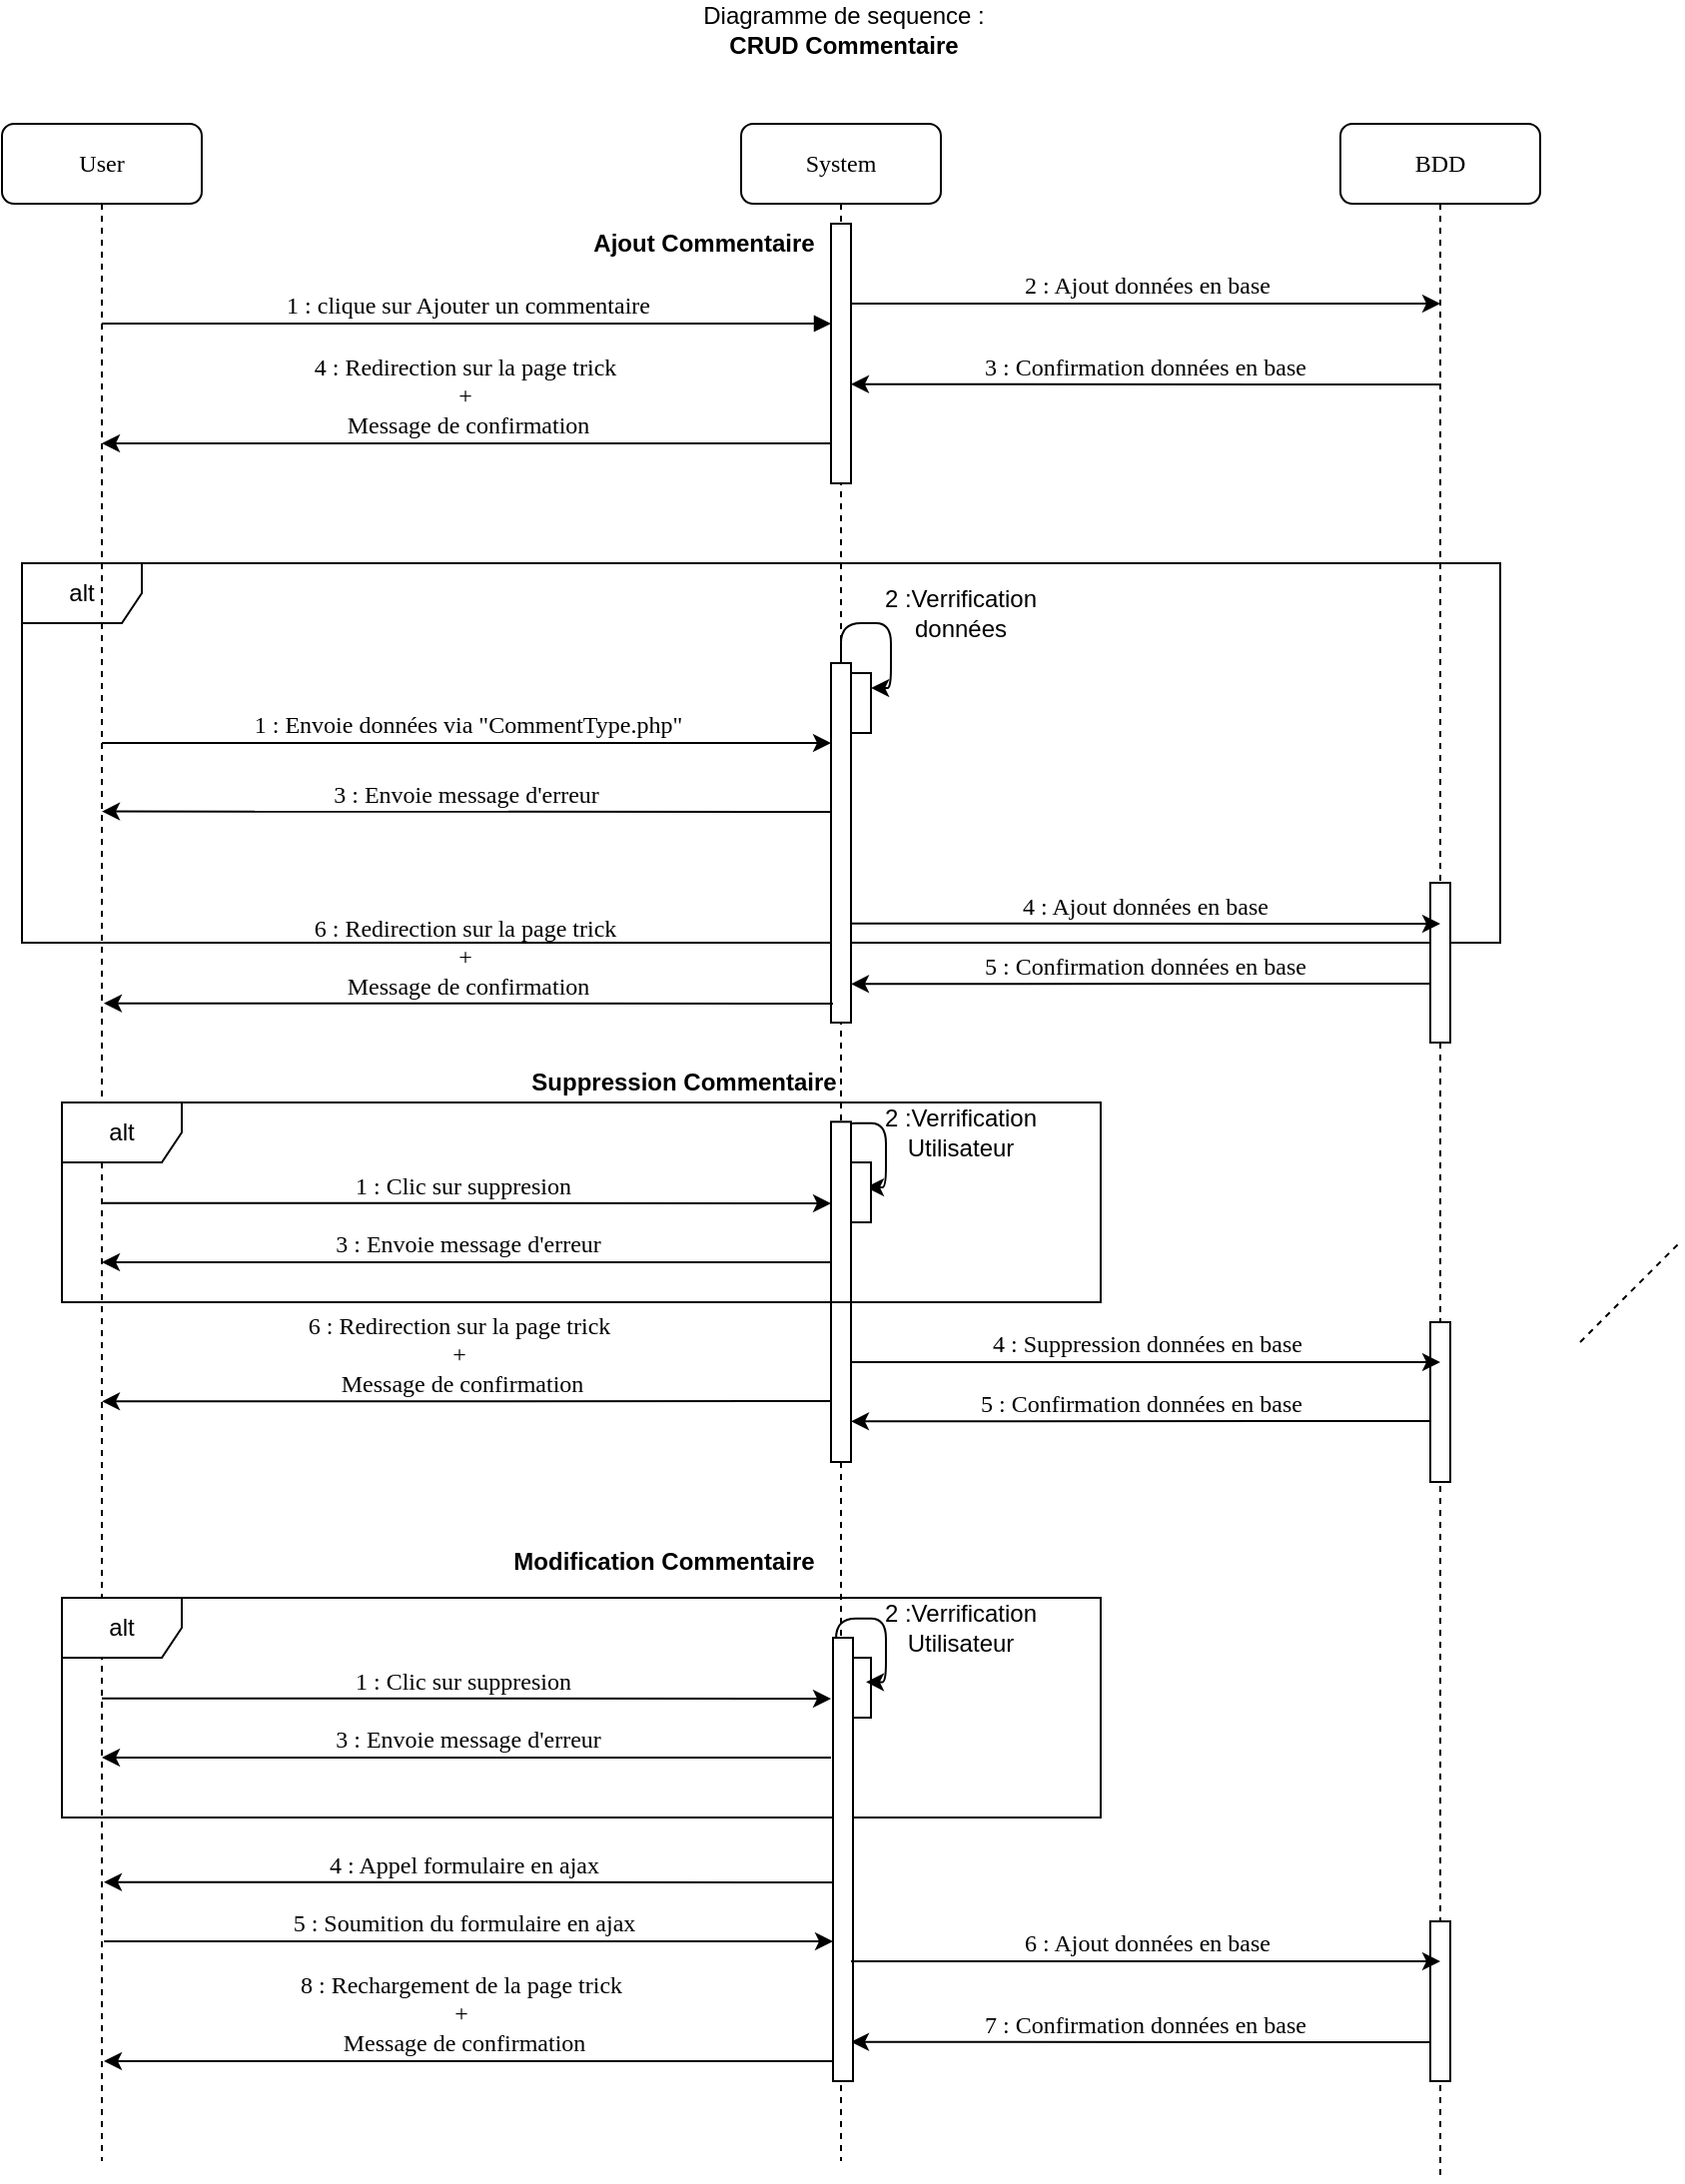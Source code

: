 <mxfile version="12.4.2" type="device" pages="1"><diagram name="Page-1" id="13e1069c-82ec-6db2-03f1-153e76fe0fe0"><mxGraphModel dx="1072" dy="792" grid="1" gridSize="10" guides="1" tooltips="1" connect="1" arrows="1" fold="1" page="1" pageScale="1" pageWidth="1100" pageHeight="850" background="#ffffff" math="0" shadow="0"><root><mxCell id="0"/><mxCell id="1" parent="0"/><mxCell id="sInztdQpenzCPxwky2-r-32" value="7 : Confirmation données en base" style="html=1;verticalAlign=bottom;endArrow=none;labelBackgroundColor=none;fontFamily=Verdana;fontSize=12;edgeStyle=elbowEdgeStyle;elbow=vertical;startArrow=classic;startFill=1;endFill=0;" parent="1" edge="1"><mxGeometry relative="1" as="geometry"><mxPoint x="525" y="1040.33" as="sourcePoint"/><mxPoint x="820" y="1040.33" as="targetPoint"/><mxPoint as="offset"/></mxGeometry></mxCell><mxCell id="sInztdQpenzCPxwky2-r-17" value="5 : Confirmation données en base" style="html=1;verticalAlign=bottom;endArrow=none;labelBackgroundColor=none;fontFamily=Verdana;fontSize=12;edgeStyle=elbowEdgeStyle;elbow=vertical;startArrow=classic;startFill=1;endFill=0;" parent="1" edge="1"><mxGeometry x="-0.017" relative="1" as="geometry"><mxPoint x="525" y="729.67" as="sourcePoint"/><mxPoint x="820" y="729.67" as="targetPoint"/><mxPoint as="offset"/></mxGeometry></mxCell><mxCell id="sInztdQpenzCPxwky2-r-18" value="5 : Confirmation données en base" style="html=1;verticalAlign=bottom;endArrow=none;labelBackgroundColor=none;fontFamily=Verdana;fontSize=12;edgeStyle=elbowEdgeStyle;elbow=vertical;startArrow=classic;startFill=1;endFill=0;" parent="1" edge="1"><mxGeometry relative="1" as="geometry"><mxPoint x="525" y="510.66" as="sourcePoint"/><mxPoint x="820" y="510.66" as="targetPoint"/></mxGeometry></mxCell><mxCell id="sInztdQpenzCPxwky2-r-12" style="edgeStyle=orthogonalEdgeStyle;rounded=1;orthogonalLoop=1;jettySize=auto;html=1;entryX=1.009;entryY=0.249;entryDx=0;entryDy=0;entryPerimeter=0;startArrow=none;startFill=0;endArrow=classic;endFill=1;" parent="1" edge="1"><mxGeometry relative="1" as="geometry"><Array as="points"><mxPoint x="517.5" y="580.33"/><mxPoint x="542.5" y="580.33"/><mxPoint x="542.5" y="612.33"/></Array><mxPoint x="517.5" y="600.33" as="sourcePoint"/><mxPoint x="532.5" y="612.497" as="targetPoint"/></mxGeometry></mxCell><mxCell id="iVb1Nu-RLqh_Ps4pL5e1-4" value="alt" style="shape=umlFrame;whiteSpace=wrap;html=1;" parent="1" vertex="1"><mxGeometry x="110" y="300" width="740" height="190" as="geometry"/></mxCell><mxCell id="7baba1c4bc27f4b0-2" value="System" style="shape=umlLifeline;perimeter=lifelinePerimeter;whiteSpace=wrap;html=1;container=1;collapsible=0;recursiveResize=0;outlineConnect=0;rounded=1;shadow=0;comic=0;labelBackgroundColor=none;strokeWidth=1;fontFamily=Verdana;fontSize=12;align=center;" parent="1" vertex="1"><mxGeometry x="470" y="80" width="100" height="1020" as="geometry"/></mxCell><mxCell id="7baba1c4bc27f4b0-10" value="" style="html=1;points=[];perimeter=orthogonalPerimeter;rounded=0;shadow=0;comic=0;labelBackgroundColor=none;strokeWidth=1;fontFamily=Verdana;fontSize=12;align=center;" parent="7baba1c4bc27f4b0-2" vertex="1"><mxGeometry x="45" y="50" width="10" height="130" as="geometry"/></mxCell><mxCell id="iVb1Nu-RLqh_Ps4pL5e1-6" value="" style="html=1;points=[];perimeter=orthogonalPerimeter;rounded=0;shadow=0;comic=0;labelBackgroundColor=none;strokeWidth=1;fontFamily=Verdana;fontSize=12;align=center;" parent="7baba1c4bc27f4b0-2" vertex="1"><mxGeometry x="45" y="270" width="10" height="180" as="geometry"/></mxCell><mxCell id="sInztdQpenzCPxwky2-r-9" value="" style="html=1;points=[];perimeter=orthogonalPerimeter;rounded=0;shadow=0;comic=0;labelBackgroundColor=none;strokeWidth=1;fontFamily=Verdana;fontSize=12;align=center;" parent="7baba1c4bc27f4b0-2" vertex="1"><mxGeometry x="45" y="499.67" width="10" height="170.33" as="geometry"/></mxCell><mxCell id="7baba1c4bc27f4b0-3" value="BDD" style="shape=umlLifeline;perimeter=lifelinePerimeter;whiteSpace=wrap;html=1;container=1;collapsible=0;recursiveResize=0;outlineConnect=0;rounded=1;shadow=0;comic=0;labelBackgroundColor=none;strokeWidth=1;fontFamily=Verdana;fontSize=12;align=center;" parent="1" vertex="1"><mxGeometry x="770" y="80" width="100" height="1030" as="geometry"/></mxCell><mxCell id="7baba1c4bc27f4b0-13" value="" style="html=1;points=[];perimeter=orthogonalPerimeter;rounded=0;shadow=0;comic=0;labelBackgroundColor=none;strokeWidth=1;fontFamily=Verdana;fontSize=12;align=center;" parent="7baba1c4bc27f4b0-3" vertex="1"><mxGeometry x="45" y="380" width="10" height="80" as="geometry"/></mxCell><mxCell id="sInztdQpenzCPxwky2-r-28" value="" style="html=1;points=[];perimeter=orthogonalPerimeter;rounded=0;shadow=0;comic=0;labelBackgroundColor=none;strokeWidth=1;fontFamily=Verdana;fontSize=12;align=center;" parent="7baba1c4bc27f4b0-3" vertex="1"><mxGeometry x="45" y="600" width="10" height="80" as="geometry"/></mxCell><mxCell id="sInztdQpenzCPxwky2-r-33" value="" style="html=1;points=[];perimeter=orthogonalPerimeter;rounded=0;shadow=0;comic=0;labelBackgroundColor=none;strokeWidth=1;fontFamily=Verdana;fontSize=12;align=center;" parent="7baba1c4bc27f4b0-3" vertex="1"><mxGeometry x="45" y="900" width="10" height="80" as="geometry"/></mxCell><mxCell id="7baba1c4bc27f4b0-8" value="User" style="shape=umlLifeline;perimeter=lifelinePerimeter;whiteSpace=wrap;html=1;container=1;collapsible=0;recursiveResize=0;outlineConnect=0;rounded=1;shadow=0;comic=0;labelBackgroundColor=none;strokeWidth=1;fontFamily=Verdana;fontSize=12;align=center;" parent="1" vertex="1"><mxGeometry x="100" y="80" width="100" height="1020" as="geometry"/></mxCell><mxCell id="7baba1c4bc27f4b0-20" value="1 : clique sur Ajouter un commentaire" style="html=1;verticalAlign=bottom;endArrow=block;labelBackgroundColor=none;fontFamily=Verdana;fontSize=12;edgeStyle=elbowEdgeStyle;elbow=vertical;" parent="1" target="7baba1c4bc27f4b0-10" edge="1"><mxGeometry relative="1" as="geometry"><mxPoint x="150" y="180" as="sourcePoint"/><mxPoint x="280" y="180" as="targetPoint"/></mxGeometry></mxCell><mxCell id="iVb1Nu-RLqh_Ps4pL5e1-3" value="4 : Redirection sur la page trick&amp;nbsp;&lt;br&gt;+&amp;nbsp;&lt;br&gt;Message de confirmation" style="html=1;verticalAlign=bottom;endArrow=none;labelBackgroundColor=none;fontFamily=Verdana;fontSize=12;edgeStyle=elbowEdgeStyle;elbow=vertical;startArrow=classic;startFill=1;endFill=0;" parent="1" edge="1"><mxGeometry relative="1" as="geometry"><mxPoint x="150" y="240" as="sourcePoint"/><mxPoint x="515" y="240" as="targetPoint"/></mxGeometry></mxCell><mxCell id="iVb1Nu-RLqh_Ps4pL5e1-5" value="1 : Envoie données via &quot;CommentType.php&quot;" style="html=1;verticalAlign=bottom;endArrow=classic;labelBackgroundColor=none;fontFamily=Verdana;fontSize=12;edgeStyle=elbowEdgeStyle;elbow=vertical;startArrow=none;startFill=0;endFill=1;" parent="1" edge="1"><mxGeometry relative="1" as="geometry"><mxPoint x="150" y="390" as="sourcePoint"/><mxPoint x="515" y="390" as="targetPoint"/></mxGeometry></mxCell><mxCell id="iVb1Nu-RLqh_Ps4pL5e1-7" value="" style="html=1;points=[];perimeter=orthogonalPerimeter;rounded=0;shadow=0;comic=0;labelBackgroundColor=none;strokeWidth=1;fontFamily=Verdana;fontSize=12;align=center;strokeColor=#000000;" parent="1" vertex="1"><mxGeometry x="525" y="355" width="10" height="30" as="geometry"/></mxCell><mxCell id="iVb1Nu-RLqh_Ps4pL5e1-8" style="edgeStyle=orthogonalEdgeStyle;rounded=1;orthogonalLoop=1;jettySize=auto;html=1;entryX=1.009;entryY=0.249;entryDx=0;entryDy=0;entryPerimeter=0;startArrow=none;startFill=0;endArrow=classic;endFill=1;" parent="1" source="iVb1Nu-RLqh_Ps4pL5e1-6" target="iVb1Nu-RLqh_Ps4pL5e1-7" edge="1"><mxGeometry relative="1" as="geometry"><Array as="points"><mxPoint x="520" y="330"/><mxPoint x="545" y="330"/><mxPoint x="545" y="362"/></Array></mxGeometry></mxCell><mxCell id="iVb1Nu-RLqh_Ps4pL5e1-9" value="2 :Verrification données" style="text;html=1;strokeColor=none;fillColor=none;align=center;verticalAlign=middle;whiteSpace=wrap;rounded=0;" parent="1" vertex="1"><mxGeometry x="540" y="310" width="80" height="30" as="geometry"/></mxCell><mxCell id="iVb1Nu-RLqh_Ps4pL5e1-10" value="3 : Envoie message d'erreur" style="html=1;verticalAlign=bottom;endArrow=none;labelBackgroundColor=none;fontFamily=Verdana;fontSize=12;edgeStyle=elbowEdgeStyle;elbow=vertical;startArrow=classic;startFill=1;endFill=0;" parent="1" edge="1"><mxGeometry relative="1" as="geometry"><mxPoint x="150" y="424.29" as="sourcePoint"/><mxPoint x="515" y="424.29" as="targetPoint"/></mxGeometry></mxCell><mxCell id="iVb1Nu-RLqh_Ps4pL5e1-11" value="4 : Ajout données en base" style="html=1;verticalAlign=bottom;endArrow=classic;labelBackgroundColor=none;fontFamily=Verdana;fontSize=12;edgeStyle=elbowEdgeStyle;elbow=vertical;startArrow=none;startFill=0;endFill=1;" parent="1" edge="1"><mxGeometry relative="1" as="geometry"><mxPoint x="525" y="480.33" as="sourcePoint"/><mxPoint x="820" y="480.33" as="targetPoint"/></mxGeometry></mxCell><mxCell id="iVb1Nu-RLqh_Ps4pL5e1-12" value="6 : Redirection sur la page trick&amp;nbsp;&lt;br&gt;+&amp;nbsp;&lt;br&gt;Message de confirmation" style="html=1;verticalAlign=bottom;endArrow=none;labelBackgroundColor=none;fontFamily=Verdana;fontSize=12;edgeStyle=elbowEdgeStyle;elbow=vertical;startArrow=classic;startFill=1;endFill=0;" parent="1" edge="1"><mxGeometry relative="1" as="geometry"><mxPoint x="151" y="520.33" as="sourcePoint"/><mxPoint x="516" y="520.33" as="targetPoint"/></mxGeometry></mxCell><mxCell id="sInztdQpenzCPxwky2-r-1" value="Diagramme de sequence :&lt;br&gt;&lt;b&gt;CRUD Commentaire&lt;/b&gt;" style="text;html=1;align=center;verticalAlign=middle;resizable=0;points=[];;autosize=1;" parent="1" vertex="1"><mxGeometry x="441" y="18" width="160" height="30" as="geometry"/></mxCell><mxCell id="sInztdQpenzCPxwky2-r-2" value="2 : Ajout données en base" style="html=1;verticalAlign=bottom;endArrow=classic;labelBackgroundColor=none;fontFamily=Verdana;fontSize=12;edgeStyle=elbowEdgeStyle;elbow=vertical;startArrow=none;startFill=0;endFill=1;" parent="1" edge="1"><mxGeometry relative="1" as="geometry"><mxPoint x="525" y="170" as="sourcePoint"/><mxPoint x="820" y="170" as="targetPoint"/><mxPoint as="offset"/></mxGeometry></mxCell><mxCell id="sInztdQpenzCPxwky2-r-5" value="Ajout Commentaire" style="text;html=1;align=center;verticalAlign=middle;resizable=0;points=[];;autosize=1;fontStyle=1" parent="1" vertex="1"><mxGeometry x="386" y="130" width="130" height="20" as="geometry"/></mxCell><mxCell id="sInztdQpenzCPxwky2-r-6" value="&lt;b&gt;Suppression Commentaire&lt;/b&gt;" style="text;html=1;align=center;verticalAlign=middle;resizable=0;points=[];;autosize=1;" parent="1" vertex="1"><mxGeometry x="356" y="550" width="170" height="20" as="geometry"/></mxCell><mxCell id="sInztdQpenzCPxwky2-r-7" value="1 : Clic sur suppresion&amp;nbsp;" style="html=1;verticalAlign=bottom;endArrow=classic;labelBackgroundColor=none;fontFamily=Verdana;fontSize=12;edgeStyle=elbowEdgeStyle;elbow=vertical;startArrow=none;startFill=0;endFill=1;" parent="1" edge="1"><mxGeometry relative="1" as="geometry"><mxPoint x="150" y="620.33" as="sourcePoint"/><mxPoint x="515" y="620.33" as="targetPoint"/></mxGeometry></mxCell><mxCell id="sInztdQpenzCPxwky2-r-8" value="alt" style="shape=umlFrame;whiteSpace=wrap;html=1;" parent="1" vertex="1"><mxGeometry x="130" y="570" width="520" height="100" as="geometry"/></mxCell><mxCell id="sInztdQpenzCPxwky2-r-10" value="" style="html=1;points=[];perimeter=orthogonalPerimeter;rounded=0;shadow=0;comic=0;labelBackgroundColor=none;strokeWidth=1;fontFamily=Verdana;fontSize=12;align=center;strokeColor=#000000;" parent="1" vertex="1"><mxGeometry x="525" y="600" width="10" height="30" as="geometry"/></mxCell><mxCell id="sInztdQpenzCPxwky2-r-11" value="2 :Verrification Utilisateur" style="text;html=1;strokeColor=none;fillColor=none;align=center;verticalAlign=middle;whiteSpace=wrap;rounded=0;" parent="1" vertex="1"><mxGeometry x="540" y="570" width="80" height="30" as="geometry"/></mxCell><mxCell id="sInztdQpenzCPxwky2-r-13" value="3 : Envoie message d'erreur" style="html=1;verticalAlign=bottom;endArrow=none;labelBackgroundColor=none;fontFamily=Verdana;fontSize=12;edgeStyle=elbowEdgeStyle;elbow=vertical;startArrow=classic;startFill=1;endFill=0;" parent="1" edge="1"><mxGeometry relative="1" as="geometry"><mxPoint x="150" y="650" as="sourcePoint"/><mxPoint x="515" y="650" as="targetPoint"/></mxGeometry></mxCell><mxCell id="sInztdQpenzCPxwky2-r-14" value="4 : Suppression données en base" style="html=1;verticalAlign=bottom;endArrow=classic;labelBackgroundColor=none;fontFamily=Verdana;fontSize=12;edgeStyle=elbowEdgeStyle;elbow=vertical;startArrow=none;startFill=0;endFill=1;" parent="1" edge="1"><mxGeometry relative="1" as="geometry"><mxPoint x="525" y="700.0" as="sourcePoint"/><mxPoint x="820" y="700.0" as="targetPoint"/></mxGeometry></mxCell><mxCell id="sInztdQpenzCPxwky2-r-16" value="6 : Redirection sur la page trick&amp;nbsp;&lt;br&gt;+&amp;nbsp;&lt;br&gt;Message de confirmation" style="html=1;verticalAlign=bottom;endArrow=none;labelBackgroundColor=none;fontFamily=Verdana;fontSize=12;edgeStyle=elbowEdgeStyle;elbow=vertical;startArrow=classic;startFill=1;endFill=0;" parent="1" edge="1"><mxGeometry x="-0.014" relative="1" as="geometry"><mxPoint x="150" y="719.67" as="sourcePoint"/><mxPoint x="515" y="719.67" as="targetPoint"/><mxPoint as="offset"/></mxGeometry></mxCell><mxCell id="sInztdQpenzCPxwky2-r-19" value="3 : Confirmation données en base" style="html=1;verticalAlign=bottom;endArrow=none;labelBackgroundColor=none;fontFamily=Verdana;fontSize=12;edgeStyle=elbowEdgeStyle;elbow=vertical;startArrow=classic;startFill=1;endFill=0;" parent="1" edge="1"><mxGeometry relative="1" as="geometry"><mxPoint x="525" y="210.33" as="sourcePoint"/><mxPoint x="820" y="210.33" as="targetPoint"/><mxPoint as="offset"/></mxGeometry></mxCell><mxCell id="sInztdQpenzCPxwky2-r-20" value="1 : Clic sur suppresion&amp;nbsp;" style="html=1;verticalAlign=bottom;endArrow=classic;labelBackgroundColor=none;fontFamily=Verdana;fontSize=12;edgeStyle=elbowEdgeStyle;elbow=vertical;startArrow=none;startFill=0;endFill=1;" parent="1" edge="1"><mxGeometry relative="1" as="geometry"><mxPoint x="150" y="868.33" as="sourcePoint"/><mxPoint x="515" y="868.33" as="targetPoint"/></mxGeometry></mxCell><mxCell id="sInztdQpenzCPxwky2-r-21" value="alt" style="shape=umlFrame;whiteSpace=wrap;html=1;" parent="1" vertex="1"><mxGeometry x="130" y="818" width="520" height="110" as="geometry"/></mxCell><mxCell id="sInztdQpenzCPxwky2-r-22" value="" style="html=1;points=[];perimeter=orthogonalPerimeter;rounded=0;shadow=0;comic=0;labelBackgroundColor=none;strokeWidth=1;fontFamily=Verdana;fontSize=12;align=center;strokeColor=#000000;" parent="1" vertex="1"><mxGeometry x="525" y="848" width="10" height="30" as="geometry"/></mxCell><mxCell id="sInztdQpenzCPxwky2-r-23" value="2 :Verrification Utilisateur" style="text;html=1;strokeColor=none;fillColor=none;align=center;verticalAlign=middle;whiteSpace=wrap;rounded=0;" parent="1" vertex="1"><mxGeometry x="540" y="818" width="80" height="30" as="geometry"/></mxCell><mxCell id="sInztdQpenzCPxwky2-r-24" style="edgeStyle=orthogonalEdgeStyle;rounded=1;orthogonalLoop=1;jettySize=auto;html=1;entryX=1.009;entryY=0.249;entryDx=0;entryDy=0;entryPerimeter=0;startArrow=none;startFill=0;endArrow=classic;endFill=1;" parent="1" edge="1"><mxGeometry relative="1" as="geometry"><Array as="points"><mxPoint x="517.5" y="828.33"/><mxPoint x="542.5" y="828.33"/><mxPoint x="542.5" y="860.33"/></Array><mxPoint x="517.5" y="848.5" as="sourcePoint"/><mxPoint x="532.5" y="860.167" as="targetPoint"/></mxGeometry></mxCell><mxCell id="sInztdQpenzCPxwky2-r-25" value="3 : Envoie message d'erreur" style="html=1;verticalAlign=bottom;endArrow=none;labelBackgroundColor=none;fontFamily=Verdana;fontSize=12;edgeStyle=elbowEdgeStyle;elbow=vertical;startArrow=classic;startFill=1;endFill=0;" parent="1" edge="1"><mxGeometry relative="1" as="geometry"><mxPoint x="150" y="898" as="sourcePoint"/><mxPoint x="515" y="898" as="targetPoint"/></mxGeometry></mxCell><mxCell id="sInztdQpenzCPxwky2-r-26" value="" style="html=1;points=[];perimeter=orthogonalPerimeter;rounded=0;shadow=0;comic=0;labelBackgroundColor=none;strokeWidth=1;fontFamily=Verdana;fontSize=12;align=center;" parent="1" vertex="1"><mxGeometry x="516" y="838" width="10" height="222" as="geometry"/></mxCell><mxCell id="sInztdQpenzCPxwky2-r-27" value="&lt;b&gt;Modification Commentaire&lt;/b&gt;" style="text;html=1;align=center;verticalAlign=middle;resizable=0;points=[];;autosize=1;" parent="1" vertex="1"><mxGeometry x="346" y="790" width="170" height="20" as="geometry"/></mxCell><mxCell id="sInztdQpenzCPxwky2-r-29" value="4 : Appel formulaire en ajax" style="html=1;verticalAlign=bottom;endArrow=none;labelBackgroundColor=none;fontFamily=Verdana;fontSize=12;edgeStyle=elbowEdgeStyle;elbow=vertical;startArrow=classic;startFill=1;endFill=0;" parent="1" edge="1"><mxGeometry x="-0.014" relative="1" as="geometry"><mxPoint x="151" y="960.33" as="sourcePoint"/><mxPoint x="516" y="960.33" as="targetPoint"/><mxPoint as="offset"/></mxGeometry></mxCell><mxCell id="sInztdQpenzCPxwky2-r-30" value="5 : Soumition du formulaire en ajax" style="html=1;verticalAlign=bottom;endArrow=classic;labelBackgroundColor=none;fontFamily=Verdana;fontSize=12;edgeStyle=elbowEdgeStyle;elbow=vertical;startArrow=none;startFill=0;endFill=1;" parent="1" edge="1"><mxGeometry x="-0.014" relative="1" as="geometry"><mxPoint x="151" y="990.0" as="sourcePoint"/><mxPoint x="516" y="990.0" as="targetPoint"/><mxPoint as="offset"/></mxGeometry></mxCell><mxCell id="sInztdQpenzCPxwky2-r-31" value="6 : Ajout données en base" style="html=1;verticalAlign=bottom;endArrow=classic;labelBackgroundColor=none;fontFamily=Verdana;fontSize=12;edgeStyle=elbowEdgeStyle;elbow=vertical;startArrow=none;startFill=0;endFill=1;" parent="1" edge="1"><mxGeometry relative="1" as="geometry"><mxPoint x="525" y="1000" as="sourcePoint"/><mxPoint x="820" y="1000" as="targetPoint"/><mxPoint as="offset"/></mxGeometry></mxCell><mxCell id="sInztdQpenzCPxwky2-r-34" value="8 : Rechargement de la page trick&amp;nbsp;&lt;br&gt;+&amp;nbsp;&lt;br&gt;Message de confirmation" style="html=1;verticalAlign=bottom;endArrow=none;labelBackgroundColor=none;fontFamily=Verdana;fontSize=12;edgeStyle=elbowEdgeStyle;elbow=vertical;startArrow=classic;startFill=1;endFill=0;" parent="1" edge="1"><mxGeometry x="-0.014" relative="1" as="geometry"><mxPoint x="151" y="1050.0" as="sourcePoint"/><mxPoint x="516" y="1050.0" as="targetPoint"/><mxPoint as="offset"/></mxGeometry></mxCell><mxCell id="lNAepTqk6IhDVZIYRaAf-1" value="" style="endArrow=none;dashed=1;html=1;" edge="1" parent="1"><mxGeometry width="50" height="50" relative="1" as="geometry"><mxPoint x="890" y="690" as="sourcePoint"/><mxPoint x="940" y="640" as="targetPoint"/></mxGeometry></mxCell></root></mxGraphModel></diagram></mxfile>